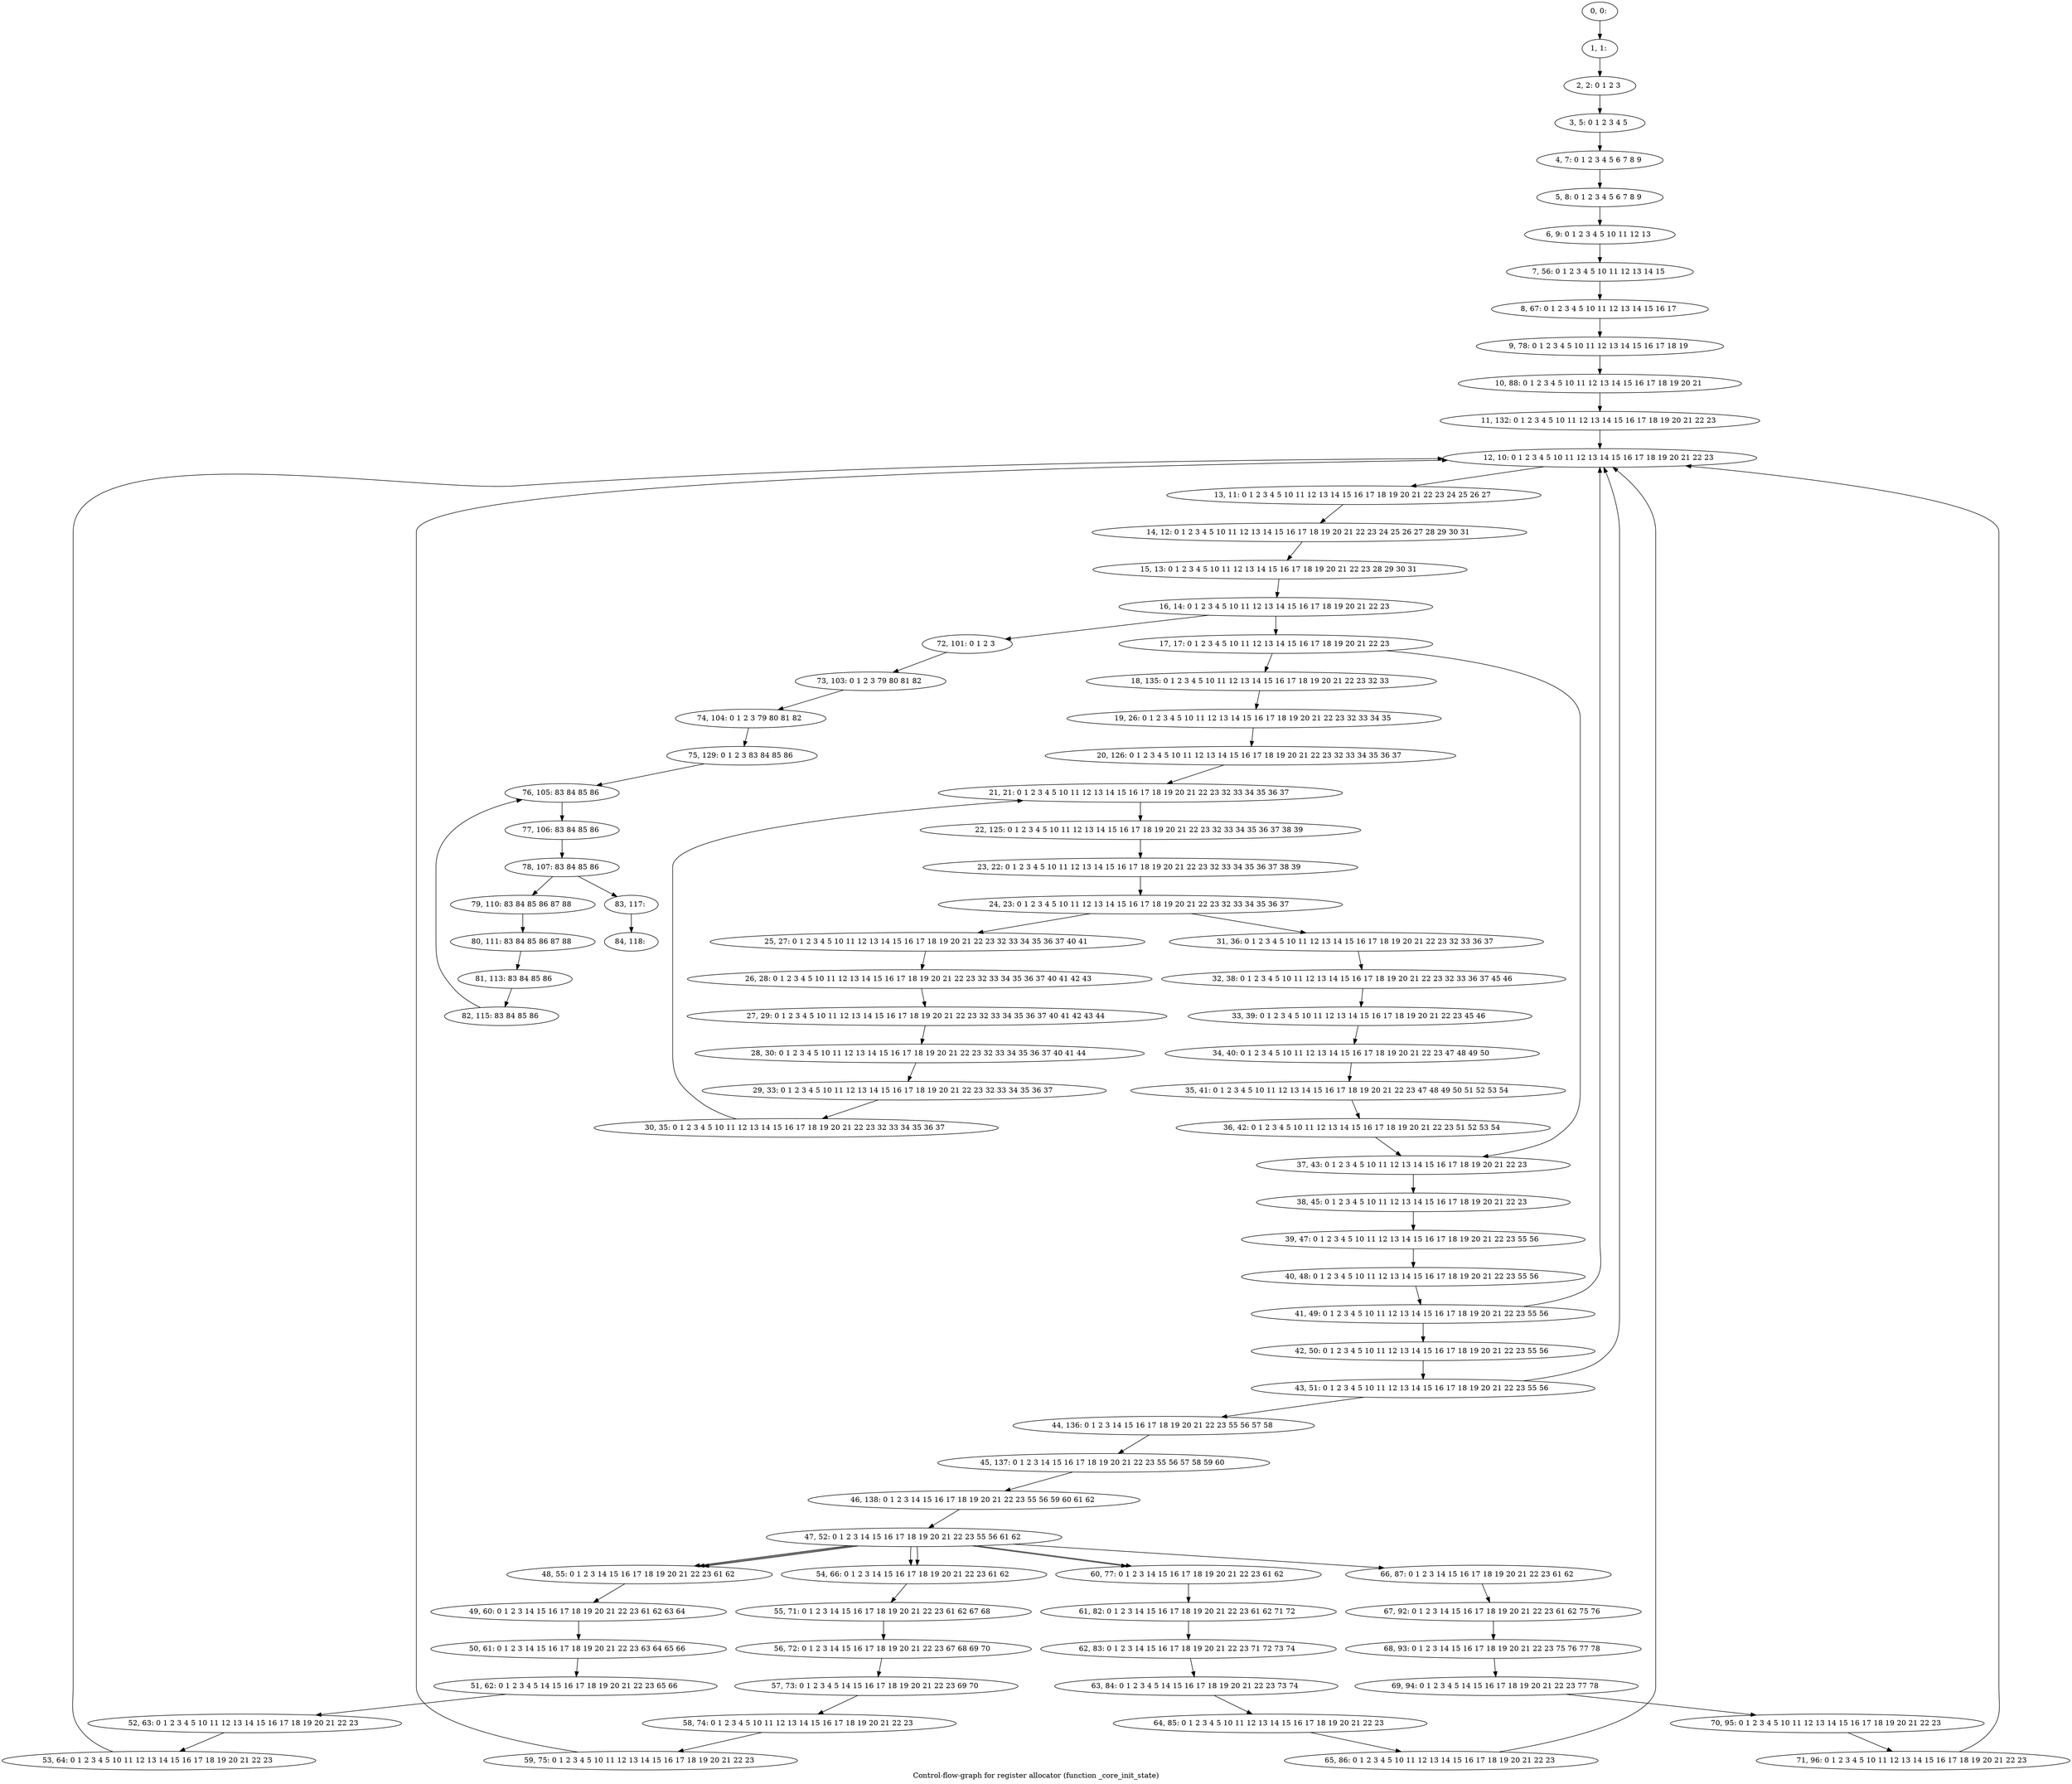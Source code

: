 digraph G {
graph [label="Control-flow-graph for register allocator (function _core_init_state)"]
0[label="0, 0: "];
1[label="1, 1: "];
2[label="2, 2: 0 1 2 3 "];
3[label="3, 5: 0 1 2 3 4 5 "];
4[label="4, 7: 0 1 2 3 4 5 6 7 8 9 "];
5[label="5, 8: 0 1 2 3 4 5 6 7 8 9 "];
6[label="6, 9: 0 1 2 3 4 5 10 11 12 13 "];
7[label="7, 56: 0 1 2 3 4 5 10 11 12 13 14 15 "];
8[label="8, 67: 0 1 2 3 4 5 10 11 12 13 14 15 16 17 "];
9[label="9, 78: 0 1 2 3 4 5 10 11 12 13 14 15 16 17 18 19 "];
10[label="10, 88: 0 1 2 3 4 5 10 11 12 13 14 15 16 17 18 19 20 21 "];
11[label="11, 132: 0 1 2 3 4 5 10 11 12 13 14 15 16 17 18 19 20 21 22 23 "];
12[label="12, 10: 0 1 2 3 4 5 10 11 12 13 14 15 16 17 18 19 20 21 22 23 "];
13[label="13, 11: 0 1 2 3 4 5 10 11 12 13 14 15 16 17 18 19 20 21 22 23 24 25 26 27 "];
14[label="14, 12: 0 1 2 3 4 5 10 11 12 13 14 15 16 17 18 19 20 21 22 23 24 25 26 27 28 29 30 31 "];
15[label="15, 13: 0 1 2 3 4 5 10 11 12 13 14 15 16 17 18 19 20 21 22 23 28 29 30 31 "];
16[label="16, 14: 0 1 2 3 4 5 10 11 12 13 14 15 16 17 18 19 20 21 22 23 "];
17[label="17, 17: 0 1 2 3 4 5 10 11 12 13 14 15 16 17 18 19 20 21 22 23 "];
18[label="18, 135: 0 1 2 3 4 5 10 11 12 13 14 15 16 17 18 19 20 21 22 23 32 33 "];
19[label="19, 26: 0 1 2 3 4 5 10 11 12 13 14 15 16 17 18 19 20 21 22 23 32 33 34 35 "];
20[label="20, 126: 0 1 2 3 4 5 10 11 12 13 14 15 16 17 18 19 20 21 22 23 32 33 34 35 36 37 "];
21[label="21, 21: 0 1 2 3 4 5 10 11 12 13 14 15 16 17 18 19 20 21 22 23 32 33 34 35 36 37 "];
22[label="22, 125: 0 1 2 3 4 5 10 11 12 13 14 15 16 17 18 19 20 21 22 23 32 33 34 35 36 37 38 39 "];
23[label="23, 22: 0 1 2 3 4 5 10 11 12 13 14 15 16 17 18 19 20 21 22 23 32 33 34 35 36 37 38 39 "];
24[label="24, 23: 0 1 2 3 4 5 10 11 12 13 14 15 16 17 18 19 20 21 22 23 32 33 34 35 36 37 "];
25[label="25, 27: 0 1 2 3 4 5 10 11 12 13 14 15 16 17 18 19 20 21 22 23 32 33 34 35 36 37 40 41 "];
26[label="26, 28: 0 1 2 3 4 5 10 11 12 13 14 15 16 17 18 19 20 21 22 23 32 33 34 35 36 37 40 41 42 43 "];
27[label="27, 29: 0 1 2 3 4 5 10 11 12 13 14 15 16 17 18 19 20 21 22 23 32 33 34 35 36 37 40 41 42 43 44 "];
28[label="28, 30: 0 1 2 3 4 5 10 11 12 13 14 15 16 17 18 19 20 21 22 23 32 33 34 35 36 37 40 41 44 "];
29[label="29, 33: 0 1 2 3 4 5 10 11 12 13 14 15 16 17 18 19 20 21 22 23 32 33 34 35 36 37 "];
30[label="30, 35: 0 1 2 3 4 5 10 11 12 13 14 15 16 17 18 19 20 21 22 23 32 33 34 35 36 37 "];
31[label="31, 36: 0 1 2 3 4 5 10 11 12 13 14 15 16 17 18 19 20 21 22 23 32 33 36 37 "];
32[label="32, 38: 0 1 2 3 4 5 10 11 12 13 14 15 16 17 18 19 20 21 22 23 32 33 36 37 45 46 "];
33[label="33, 39: 0 1 2 3 4 5 10 11 12 13 14 15 16 17 18 19 20 21 22 23 45 46 "];
34[label="34, 40: 0 1 2 3 4 5 10 11 12 13 14 15 16 17 18 19 20 21 22 23 47 48 49 50 "];
35[label="35, 41: 0 1 2 3 4 5 10 11 12 13 14 15 16 17 18 19 20 21 22 23 47 48 49 50 51 52 53 54 "];
36[label="36, 42: 0 1 2 3 4 5 10 11 12 13 14 15 16 17 18 19 20 21 22 23 51 52 53 54 "];
37[label="37, 43: 0 1 2 3 4 5 10 11 12 13 14 15 16 17 18 19 20 21 22 23 "];
38[label="38, 45: 0 1 2 3 4 5 10 11 12 13 14 15 16 17 18 19 20 21 22 23 "];
39[label="39, 47: 0 1 2 3 4 5 10 11 12 13 14 15 16 17 18 19 20 21 22 23 55 56 "];
40[label="40, 48: 0 1 2 3 4 5 10 11 12 13 14 15 16 17 18 19 20 21 22 23 55 56 "];
41[label="41, 49: 0 1 2 3 4 5 10 11 12 13 14 15 16 17 18 19 20 21 22 23 55 56 "];
42[label="42, 50: 0 1 2 3 4 5 10 11 12 13 14 15 16 17 18 19 20 21 22 23 55 56 "];
43[label="43, 51: 0 1 2 3 4 5 10 11 12 13 14 15 16 17 18 19 20 21 22 23 55 56 "];
44[label="44, 136: 0 1 2 3 14 15 16 17 18 19 20 21 22 23 55 56 57 58 "];
45[label="45, 137: 0 1 2 3 14 15 16 17 18 19 20 21 22 23 55 56 57 58 59 60 "];
46[label="46, 138: 0 1 2 3 14 15 16 17 18 19 20 21 22 23 55 56 59 60 61 62 "];
47[label="47, 52: 0 1 2 3 14 15 16 17 18 19 20 21 22 23 55 56 61 62 "];
48[label="48, 55: 0 1 2 3 14 15 16 17 18 19 20 21 22 23 61 62 "];
49[label="49, 60: 0 1 2 3 14 15 16 17 18 19 20 21 22 23 61 62 63 64 "];
50[label="50, 61: 0 1 2 3 14 15 16 17 18 19 20 21 22 23 63 64 65 66 "];
51[label="51, 62: 0 1 2 3 4 5 14 15 16 17 18 19 20 21 22 23 65 66 "];
52[label="52, 63: 0 1 2 3 4 5 10 11 12 13 14 15 16 17 18 19 20 21 22 23 "];
53[label="53, 64: 0 1 2 3 4 5 10 11 12 13 14 15 16 17 18 19 20 21 22 23 "];
54[label="54, 66: 0 1 2 3 14 15 16 17 18 19 20 21 22 23 61 62 "];
55[label="55, 71: 0 1 2 3 14 15 16 17 18 19 20 21 22 23 61 62 67 68 "];
56[label="56, 72: 0 1 2 3 14 15 16 17 18 19 20 21 22 23 67 68 69 70 "];
57[label="57, 73: 0 1 2 3 4 5 14 15 16 17 18 19 20 21 22 23 69 70 "];
58[label="58, 74: 0 1 2 3 4 5 10 11 12 13 14 15 16 17 18 19 20 21 22 23 "];
59[label="59, 75: 0 1 2 3 4 5 10 11 12 13 14 15 16 17 18 19 20 21 22 23 "];
60[label="60, 77: 0 1 2 3 14 15 16 17 18 19 20 21 22 23 61 62 "];
61[label="61, 82: 0 1 2 3 14 15 16 17 18 19 20 21 22 23 61 62 71 72 "];
62[label="62, 83: 0 1 2 3 14 15 16 17 18 19 20 21 22 23 71 72 73 74 "];
63[label="63, 84: 0 1 2 3 4 5 14 15 16 17 18 19 20 21 22 23 73 74 "];
64[label="64, 85: 0 1 2 3 4 5 10 11 12 13 14 15 16 17 18 19 20 21 22 23 "];
65[label="65, 86: 0 1 2 3 4 5 10 11 12 13 14 15 16 17 18 19 20 21 22 23 "];
66[label="66, 87: 0 1 2 3 14 15 16 17 18 19 20 21 22 23 61 62 "];
67[label="67, 92: 0 1 2 3 14 15 16 17 18 19 20 21 22 23 61 62 75 76 "];
68[label="68, 93: 0 1 2 3 14 15 16 17 18 19 20 21 22 23 75 76 77 78 "];
69[label="69, 94: 0 1 2 3 4 5 14 15 16 17 18 19 20 21 22 23 77 78 "];
70[label="70, 95: 0 1 2 3 4 5 10 11 12 13 14 15 16 17 18 19 20 21 22 23 "];
71[label="71, 96: 0 1 2 3 4 5 10 11 12 13 14 15 16 17 18 19 20 21 22 23 "];
72[label="72, 101: 0 1 2 3 "];
73[label="73, 103: 0 1 2 3 79 80 81 82 "];
74[label="74, 104: 0 1 2 3 79 80 81 82 "];
75[label="75, 129: 0 1 2 3 83 84 85 86 "];
76[label="76, 105: 83 84 85 86 "];
77[label="77, 106: 83 84 85 86 "];
78[label="78, 107: 83 84 85 86 "];
79[label="79, 110: 83 84 85 86 87 88 "];
80[label="80, 111: 83 84 85 86 87 88 "];
81[label="81, 113: 83 84 85 86 "];
82[label="82, 115: 83 84 85 86 "];
83[label="83, 117: "];
84[label="84, 118: "];
0->1 ;
1->2 ;
2->3 ;
3->4 ;
4->5 ;
5->6 ;
6->7 ;
7->8 ;
8->9 ;
9->10 ;
10->11 ;
11->12 ;
12->13 ;
13->14 ;
14->15 ;
15->16 ;
16->17 ;
16->72 ;
17->18 ;
17->37 ;
18->19 ;
19->20 ;
20->21 ;
21->22 ;
22->23 ;
23->24 ;
24->25 ;
24->31 ;
25->26 ;
26->27 ;
27->28 ;
28->29 ;
29->30 ;
30->21 ;
31->32 ;
32->33 ;
33->34 ;
34->35 ;
35->36 ;
36->37 ;
37->38 ;
38->39 ;
39->40 ;
40->41 ;
41->42 ;
41->12 ;
42->43 ;
43->44 ;
43->12 ;
44->45 ;
45->46 ;
46->47 ;
47->48 ;
47->48 ;
47->48 ;
47->54 ;
47->54 ;
47->60 ;
47->60 ;
47->66 ;
48->49 ;
49->50 ;
50->51 ;
51->52 ;
52->53 ;
53->12 ;
54->55 ;
55->56 ;
56->57 ;
57->58 ;
58->59 ;
59->12 ;
60->61 ;
61->62 ;
62->63 ;
63->64 ;
64->65 ;
65->12 ;
66->67 ;
67->68 ;
68->69 ;
69->70 ;
70->71 ;
71->12 ;
72->73 ;
73->74 ;
74->75 ;
75->76 ;
76->77 ;
77->78 ;
78->79 ;
78->83 ;
79->80 ;
80->81 ;
81->82 ;
82->76 ;
83->84 ;
}
